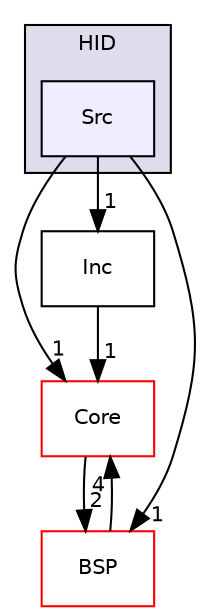 digraph "/home/developer/mtrain-firmware/external/middleware/STM32_USB_Device_Library/Class/HID/Src" {
  compound=true
  node [ fontsize="10", fontname="Helvetica"];
  edge [ labelfontsize="10", labelfontname="Helvetica"];
  subgraph clusterdir_15bdb2435714e159d96bdf1053587c5a {
    graph [ bgcolor="#ddddee", pencolor="black", label="HID" fontname="Helvetica", fontsize="10", URL="dir_15bdb2435714e159d96bdf1053587c5a.html"]
  dir_4155d9542acc18ee37661e7f0aa68f23 [shape=box, label="Src", style="filled", fillcolor="#eeeeff", pencolor="black", URL="dir_4155d9542acc18ee37661e7f0aa68f23.html"];
  }
  dir_19e504b8294315d876b43ba053bc3f8f [shape=box label="Core" fillcolor="white" style="filled" color="red" URL="dir_19e504b8294315d876b43ba053bc3f8f.html"];
  dir_126a26500c0c05156f2a99d74b61266b [shape=box label="Inc" URL="dir_126a26500c0c05156f2a99d74b61266b.html"];
  dir_350c8a3315b9de76597c9530ef31a96a [shape=box label="BSP" fillcolor="white" style="filled" color="red" URL="dir_350c8a3315b9de76597c9530ef31a96a.html"];
  dir_4155d9542acc18ee37661e7f0aa68f23->dir_19e504b8294315d876b43ba053bc3f8f [headlabel="1", labeldistance=1.5 headhref="dir_000069_000076.html"];
  dir_4155d9542acc18ee37661e7f0aa68f23->dir_126a26500c0c05156f2a99d74b61266b [headlabel="1", labeldistance=1.5 headhref="dir_000069_000068.html"];
  dir_4155d9542acc18ee37661e7f0aa68f23->dir_350c8a3315b9de76597c9530ef31a96a [headlabel="1", labeldistance=1.5 headhref="dir_000069_000009.html"];
  dir_19e504b8294315d876b43ba053bc3f8f->dir_350c8a3315b9de76597c9530ef31a96a [headlabel="2", labeldistance=1.5 headhref="dir_000076_000009.html"];
  dir_126a26500c0c05156f2a99d74b61266b->dir_19e504b8294315d876b43ba053bc3f8f [headlabel="1", labeldistance=1.5 headhref="dir_000068_000076.html"];
  dir_350c8a3315b9de76597c9530ef31a96a->dir_19e504b8294315d876b43ba053bc3f8f [headlabel="4", labeldistance=1.5 headhref="dir_000009_000076.html"];
}
